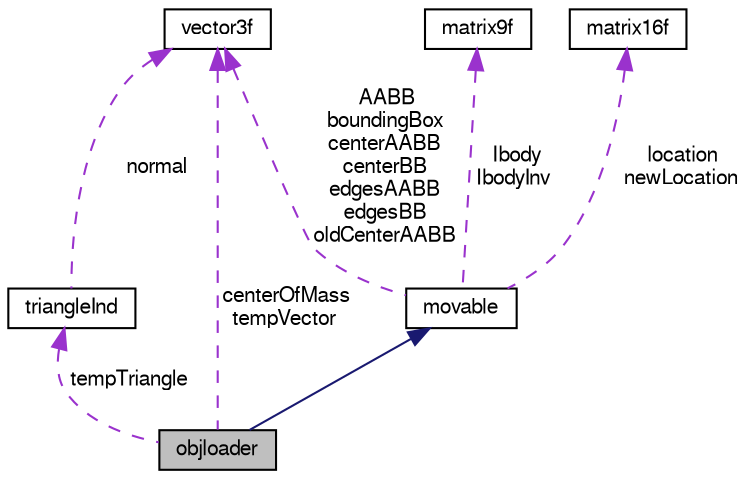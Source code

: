 digraph "objloader"
{
 // LATEX_PDF_SIZE
  bgcolor="transparent";
  edge [fontname="FreeSans",fontsize="10",labelfontname="FreeSans",labelfontsize="10"];
  node [fontname="FreeSans",fontsize="10",shape=record];
  Node1 [label="objloader",height=0.2,width=0.4,color="black", fillcolor="grey75", style="filled", fontcolor="black",tooltip="Parse in .obj's."];
  Node2 -> Node1 [dir="back",color="midnightblue",fontsize="10",style="solid",fontname="FreeSans"];
  Node2 [label="movable",height=0.2,width=0.4,color="black",URL="$a02520.html",tooltip="Mostly virtual class for any entity in the scene."];
  Node3 -> Node2 [dir="back",color="darkorchid3",fontsize="10",style="dashed",label=" AABB\nboundingBox\ncenterAABB\ncenterBB\nedgesAABB\nedgesBB\noldCenterAABB" ,fontname="FreeSans"];
  Node3 [label="vector3f",height=0.2,width=0.4,color="black",URL="$a02504.html",tooltip="Three floats in a array, lots of overloaded operators."];
  Node4 -> Node2 [dir="back",color="darkorchid3",fontsize="10",style="dashed",label=" Ibody\nIbodyInv" ,fontname="FreeSans"];
  Node4 [label="matrix9f",height=0.2,width=0.4,color="black",URL="$a02512.html",tooltip="Smaller matrix for storing orientation but no location information."];
  Node5 -> Node2 [dir="back",color="darkorchid3",fontsize="10",style="dashed",label=" location\nnewLocation" ,fontname="FreeSans"];
  Node5 [label="matrix16f",height=0.2,width=0.4,color="black",URL="$a02508.html",tooltip="Array of 16 floats in OpenGL conformant style."];
  Node3 -> Node1 [dir="back",color="darkorchid3",fontsize="10",style="dashed",label=" centerOfMass\ntempVector" ,fontname="FreeSans"];
  Node6 -> Node1 [dir="back",color="darkorchid3",fontsize="10",style="dashed",label=" tempTriangle" ,fontname="FreeSans"];
  Node6 [label="triangleInd",height=0.2,width=0.4,color="black",URL="$a02524.html",tooltip=" "];
  Node3 -> Node6 [dir="back",color="darkorchid3",fontsize="10",style="dashed",label=" normal" ,fontname="FreeSans"];
}
